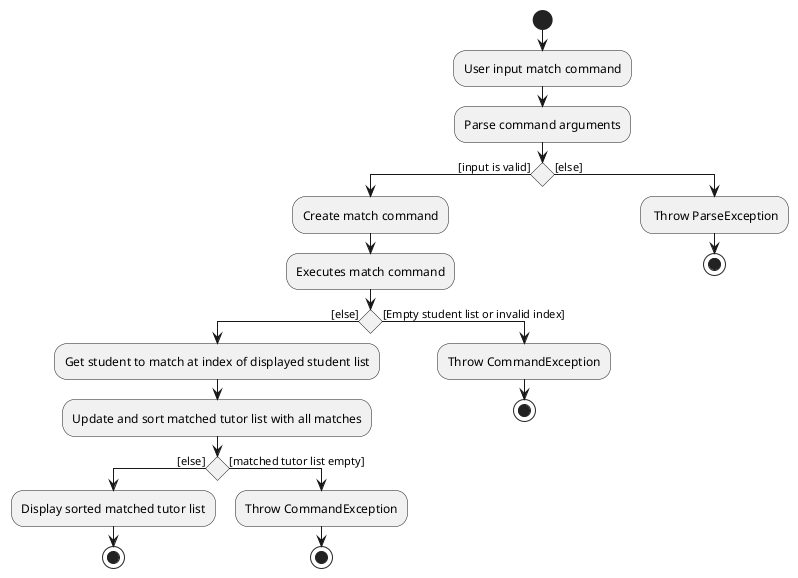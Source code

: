 @startuml
'https://plantuml.com/activity-diagram-beta

start
:User input match command;
:Parse command arguments;

if () then ([input is valid])
    :Create match command;
    :Executes match command;
    if () then ([else])
        :Get student to match at index of displayed student list;
        :Update and sort matched tutor list with all matches;
        if () then ([else])
            :Display sorted matched tutor list;
            stop
        else ([matched tutor list empty])
            :Throw CommandException;
            stop
        endif
    else ([Empty student list or invalid index])
        :Throw CommandException;
        stop
    endif
else ([else])
  : Throw ParseException;
    stop


endif

@enduml
